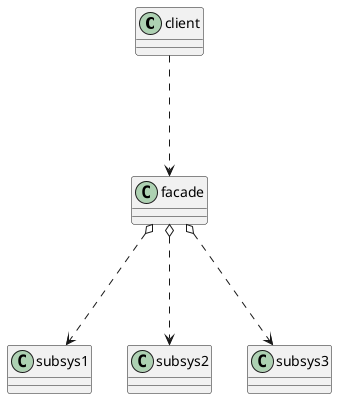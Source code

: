 @startuml
'https://plantuml.com/class-diagram


class client{}

class facade{}

class subsys1{}

class subsys2{}

class subsys3{}

facade o...> subsys1
facade o...> subsys2
facade o...> subsys3

client ...> facade





@enduml